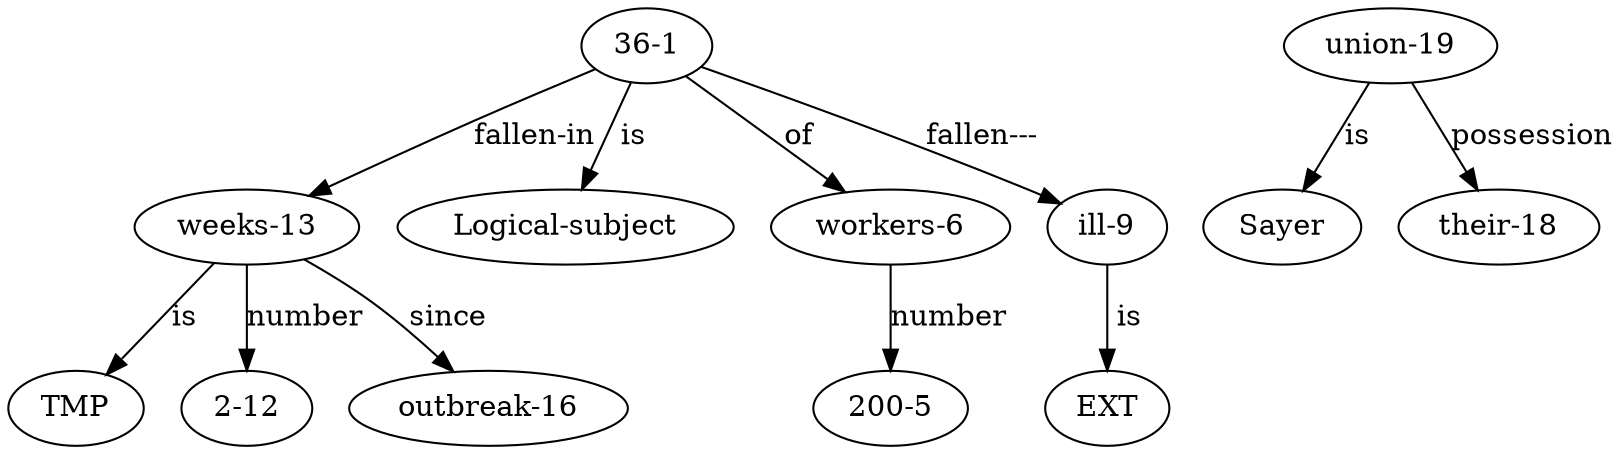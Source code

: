 digraph sample {
"weeks-13" -> "TMP" [ label = "is" ];
"36-1" -> "Logical-subject" [ label = " is " ];
"union-19" -> "Sayer" [ label = "is" ];
"workers-6" -> "200-5" [ label = "number" ];
"union-19" -> "their-18" [ label = "possession" ];
"36-1" -> "ill-9" [ label = "fallen---" ];
"36-1" -> "weeks-13" [ label = "fallen-in" ];
"36-1" -> "workers-6" [ label = "of" ];
"weeks-13" -> "2-12" [ label = "number" ];
"ill-9" -> "EXT" [ label = " is " ];
"weeks-13" -> "outbreak-16" [ label = "since" ];
}
